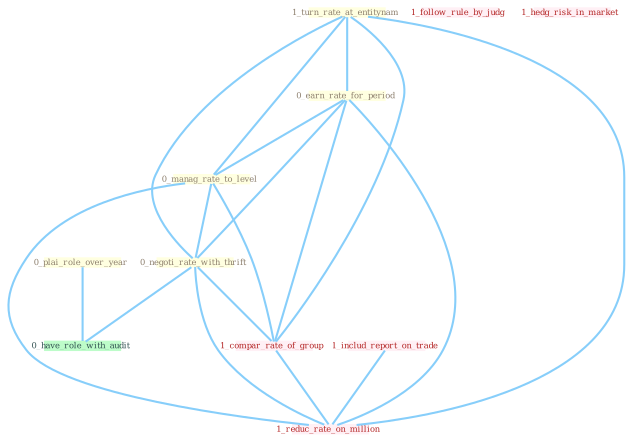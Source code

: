 Graph G{ 
    node
    [shape=polygon,style=filled,width=.5,height=.06,color="#BDFCC9",fixedsize=true,fontsize=4,
    fontcolor="#2f4f4f"];
    {node
    [color="#ffffe0", fontcolor="#8b7d6b"] "1_turn_rate_at_entitynam " "0_earn_rate_for_period " "0_plai_role_over_year " "0_manag_rate_to_level " "0_negoti_rate_with_thrift "}
{node [color="#fff0f5", fontcolor="#b22222"] "1_includ_report_on_trade " "1_compar_rate_of_group " "1_follow_rule_by_judg " "1_hedg_risk_in_market " "1_reduc_rate_on_million "}
edge [color="#B0E2FF"];

	"1_turn_rate_at_entitynam " -- "0_earn_rate_for_period " [w="1", color="#87cefa" ];
	"1_turn_rate_at_entitynam " -- "0_manag_rate_to_level " [w="1", color="#87cefa" ];
	"1_turn_rate_at_entitynam " -- "0_negoti_rate_with_thrift " [w="1", color="#87cefa" ];
	"1_turn_rate_at_entitynam " -- "1_compar_rate_of_group " [w="1", color="#87cefa" ];
	"1_turn_rate_at_entitynam " -- "1_reduc_rate_on_million " [w="1", color="#87cefa" ];
	"0_earn_rate_for_period " -- "0_manag_rate_to_level " [w="1", color="#87cefa" ];
	"0_earn_rate_for_period " -- "0_negoti_rate_with_thrift " [w="1", color="#87cefa" ];
	"0_earn_rate_for_period " -- "1_compar_rate_of_group " [w="1", color="#87cefa" ];
	"0_earn_rate_for_period " -- "1_reduc_rate_on_million " [w="1", color="#87cefa" ];
	"0_plai_role_over_year " -- "0_have_role_with_audit " [w="1", color="#87cefa" ];
	"0_manag_rate_to_level " -- "0_negoti_rate_with_thrift " [w="1", color="#87cefa" ];
	"0_manag_rate_to_level " -- "1_compar_rate_of_group " [w="1", color="#87cefa" ];
	"0_manag_rate_to_level " -- "1_reduc_rate_on_million " [w="1", color="#87cefa" ];
	"0_negoti_rate_with_thrift " -- "1_compar_rate_of_group " [w="1", color="#87cefa" ];
	"0_negoti_rate_with_thrift " -- "1_reduc_rate_on_million " [w="1", color="#87cefa" ];
	"0_negoti_rate_with_thrift " -- "0_have_role_with_audit " [w="1", color="#87cefa" ];
	"1_includ_report_on_trade " -- "1_reduc_rate_on_million " [w="1", color="#87cefa" ];
	"1_compar_rate_of_group " -- "1_reduc_rate_on_million " [w="1", color="#87cefa" ];
}